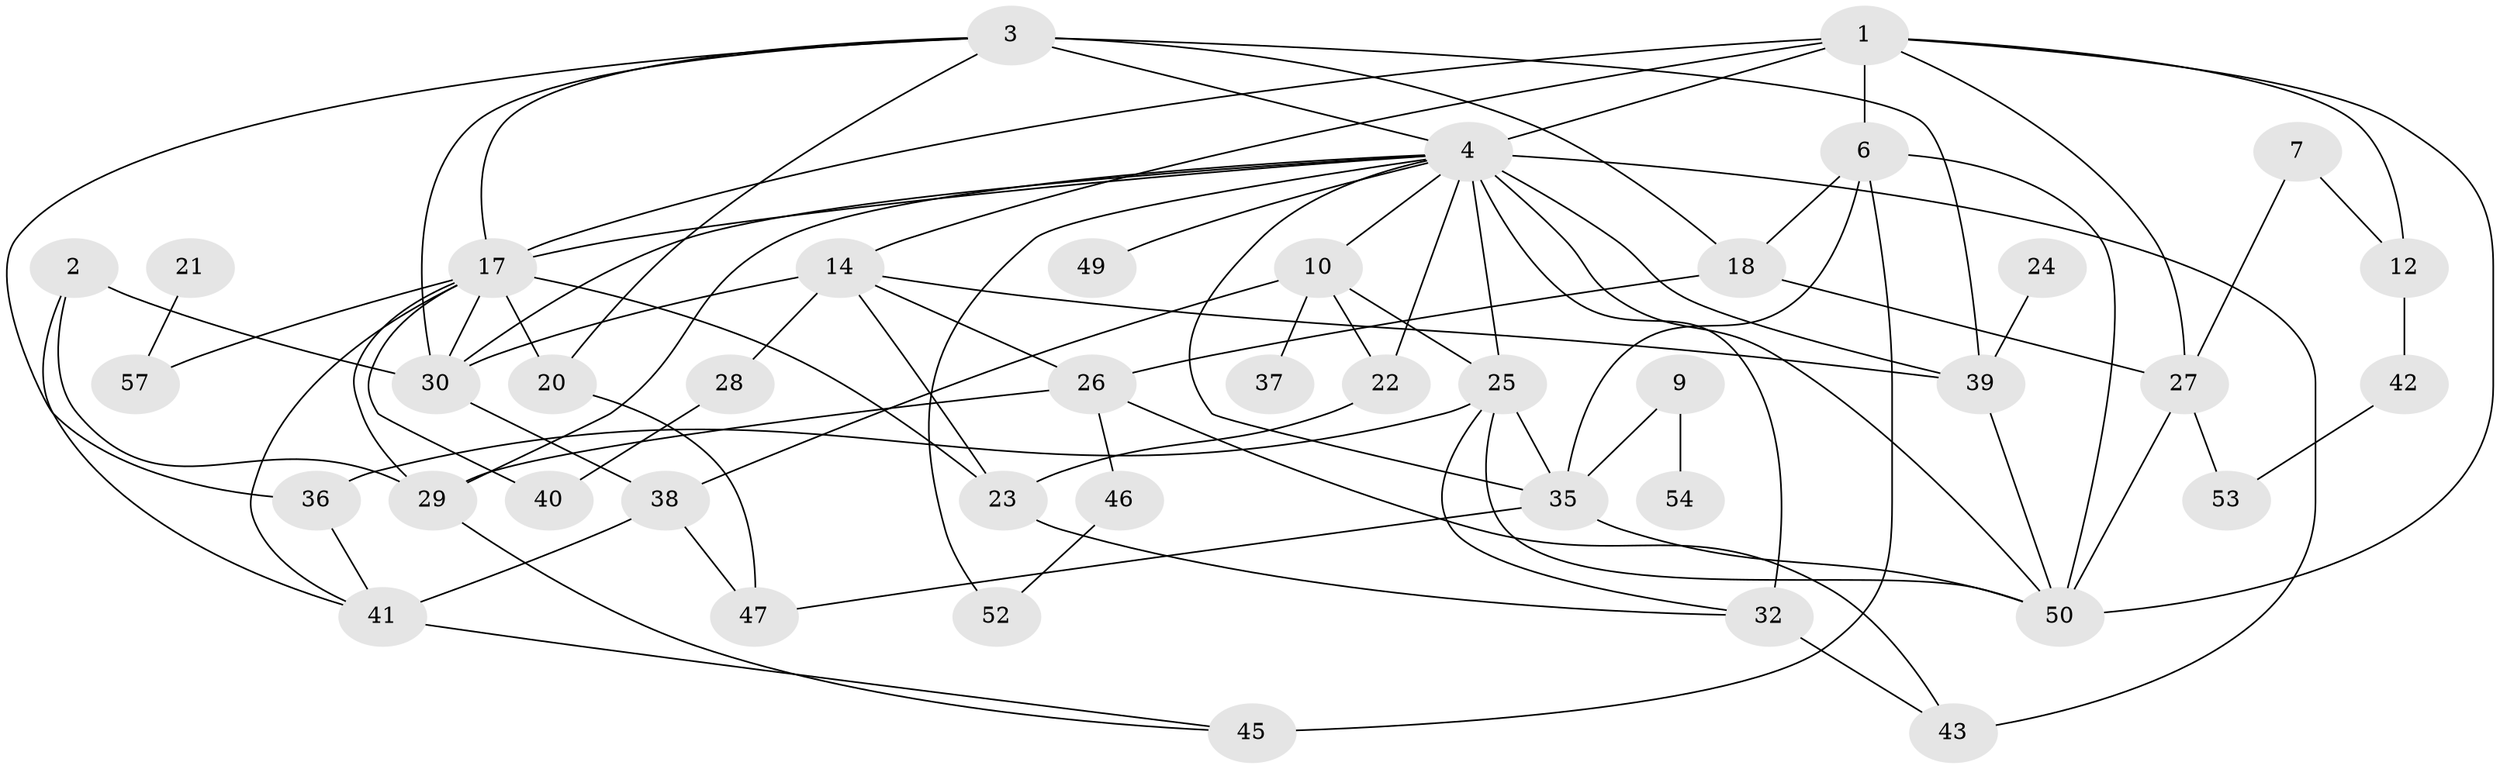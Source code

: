 // original degree distribution, {3: 0.2805755395683453, 4: 0.1366906474820144, 5: 0.050359712230215826, 0: 0.08633093525179857, 1: 0.17985611510791366, 2: 0.2158273381294964, 6: 0.04316546762589928, 7: 0.007194244604316547}
// Generated by graph-tools (version 1.1) at 2025/48/03/04/25 22:48:28]
// undirected, 42 vertices, 84 edges
graph export_dot {
  node [color=gray90,style=filled];
  1;
  2;
  3;
  4;
  6;
  7;
  9;
  10;
  12;
  14;
  17;
  18;
  20;
  21;
  22;
  23;
  24;
  25;
  26;
  27;
  28;
  29;
  30;
  32;
  35;
  36;
  37;
  38;
  39;
  40;
  41;
  42;
  43;
  45;
  46;
  47;
  49;
  50;
  52;
  53;
  54;
  57;
  1 -- 4 [weight=1.0];
  1 -- 6 [weight=1.0];
  1 -- 12 [weight=1.0];
  1 -- 14 [weight=1.0];
  1 -- 17 [weight=1.0];
  1 -- 27 [weight=1.0];
  1 -- 50 [weight=1.0];
  2 -- 29 [weight=1.0];
  2 -- 30 [weight=1.0];
  2 -- 41 [weight=1.0];
  3 -- 4 [weight=1.0];
  3 -- 17 [weight=1.0];
  3 -- 18 [weight=2.0];
  3 -- 20 [weight=1.0];
  3 -- 30 [weight=1.0];
  3 -- 36 [weight=1.0];
  3 -- 39 [weight=1.0];
  4 -- 10 [weight=1.0];
  4 -- 17 [weight=1.0];
  4 -- 22 [weight=1.0];
  4 -- 25 [weight=4.0];
  4 -- 29 [weight=1.0];
  4 -- 30 [weight=1.0];
  4 -- 32 [weight=2.0];
  4 -- 35 [weight=1.0];
  4 -- 39 [weight=1.0];
  4 -- 43 [weight=1.0];
  4 -- 49 [weight=1.0];
  4 -- 50 [weight=1.0];
  4 -- 52 [weight=1.0];
  6 -- 18 [weight=1.0];
  6 -- 35 [weight=1.0];
  6 -- 45 [weight=2.0];
  6 -- 50 [weight=1.0];
  7 -- 12 [weight=1.0];
  7 -- 27 [weight=1.0];
  9 -- 35 [weight=1.0];
  9 -- 54 [weight=1.0];
  10 -- 22 [weight=1.0];
  10 -- 25 [weight=1.0];
  10 -- 37 [weight=1.0];
  10 -- 38 [weight=1.0];
  12 -- 42 [weight=1.0];
  14 -- 23 [weight=2.0];
  14 -- 26 [weight=1.0];
  14 -- 28 [weight=1.0];
  14 -- 30 [weight=1.0];
  14 -- 39 [weight=1.0];
  17 -- 20 [weight=2.0];
  17 -- 23 [weight=1.0];
  17 -- 29 [weight=1.0];
  17 -- 30 [weight=1.0];
  17 -- 40 [weight=1.0];
  17 -- 41 [weight=1.0];
  17 -- 57 [weight=1.0];
  18 -- 26 [weight=2.0];
  18 -- 27 [weight=1.0];
  20 -- 47 [weight=1.0];
  21 -- 57 [weight=1.0];
  22 -- 23 [weight=2.0];
  23 -- 32 [weight=1.0];
  24 -- 39 [weight=1.0];
  25 -- 32 [weight=1.0];
  25 -- 35 [weight=1.0];
  25 -- 36 [weight=1.0];
  25 -- 50 [weight=1.0];
  26 -- 29 [weight=1.0];
  26 -- 43 [weight=1.0];
  26 -- 46 [weight=1.0];
  27 -- 50 [weight=2.0];
  27 -- 53 [weight=1.0];
  28 -- 40 [weight=1.0];
  29 -- 45 [weight=1.0];
  30 -- 38 [weight=1.0];
  32 -- 43 [weight=1.0];
  35 -- 47 [weight=1.0];
  35 -- 50 [weight=1.0];
  36 -- 41 [weight=1.0];
  38 -- 41 [weight=2.0];
  38 -- 47 [weight=1.0];
  39 -- 50 [weight=1.0];
  41 -- 45 [weight=1.0];
  42 -- 53 [weight=1.0];
  46 -- 52 [weight=1.0];
}
